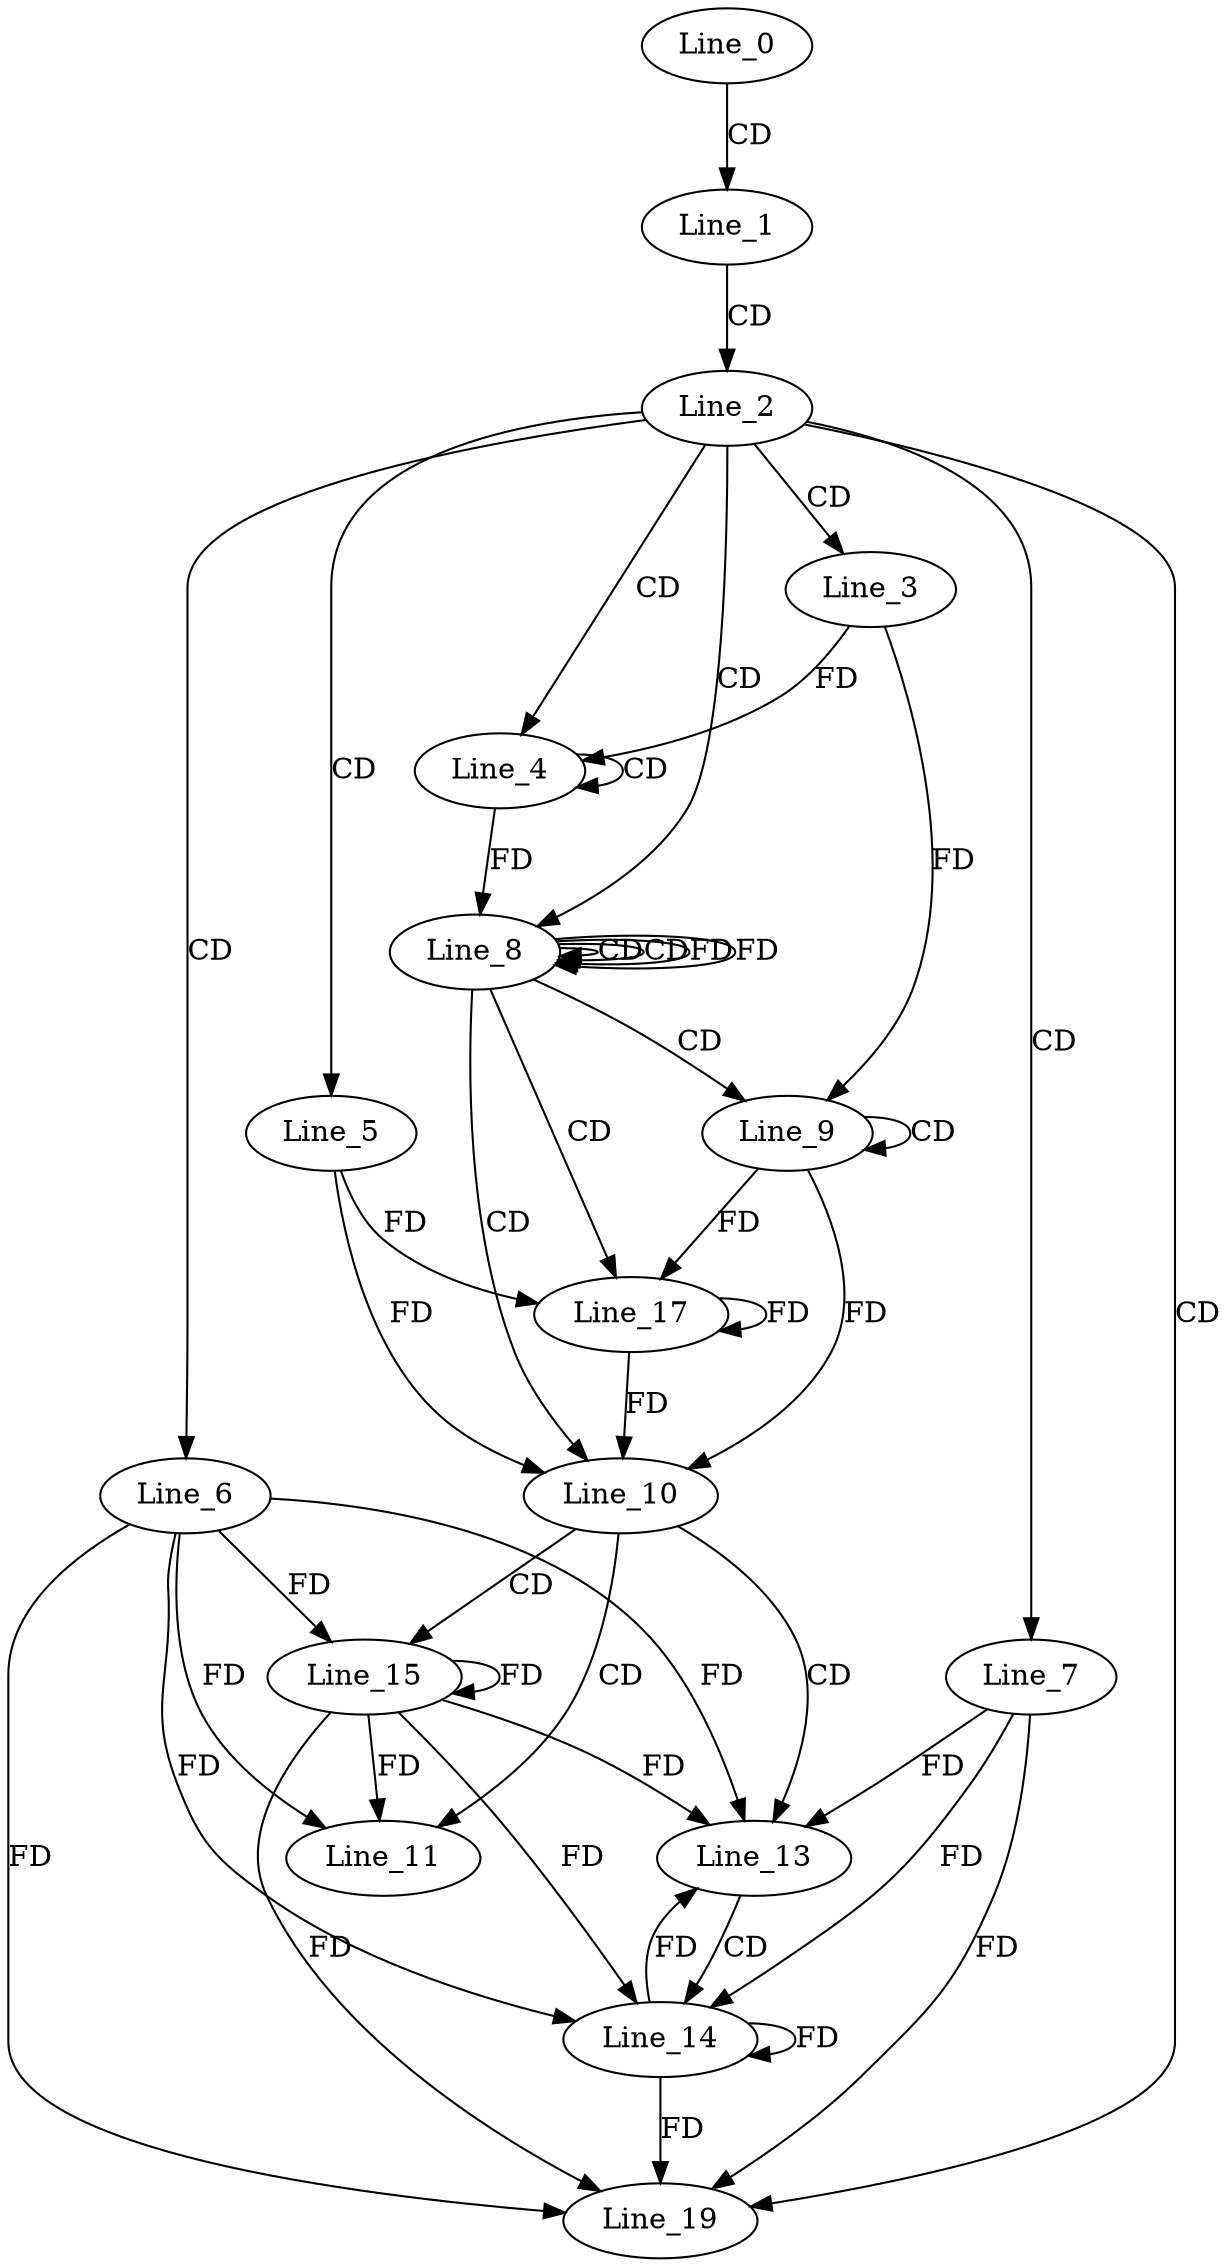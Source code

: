 digraph G {
  Line_0;
  Line_1;
  Line_2;
  Line_3;
  Line_4;
  Line_4;
  Line_5;
  Line_6;
  Line_7;
  Line_8;
  Line_8;
  Line_8;
  Line_9;
  Line_9;
  Line_10;
  Line_11;
  Line_13;
  Line_14;
  Line_15;
  Line_17;
  Line_19;
  Line_19;
  Line_0 -> Line_1 [ label="CD" ];
  Line_1 -> Line_2 [ label="CD" ];
  Line_2 -> Line_3 [ label="CD" ];
  Line_2 -> Line_4 [ label="CD" ];
  Line_4 -> Line_4 [ label="CD" ];
  Line_3 -> Line_4 [ label="FD" ];
  Line_2 -> Line_5 [ label="CD" ];
  Line_2 -> Line_6 [ label="CD" ];
  Line_2 -> Line_7 [ label="CD" ];
  Line_2 -> Line_8 [ label="CD" ];
  Line_8 -> Line_8 [ label="CD" ];
  Line_4 -> Line_8 [ label="FD" ];
  Line_8 -> Line_8 [ label="CD" ];
  Line_8 -> Line_8 [ label="FD" ];
  Line_8 -> Line_9 [ label="CD" ];
  Line_9 -> Line_9 [ label="CD" ];
  Line_3 -> Line_9 [ label="FD" ];
  Line_8 -> Line_10 [ label="CD" ];
  Line_9 -> Line_10 [ label="FD" ];
  Line_5 -> Line_10 [ label="FD" ];
  Line_10 -> Line_11 [ label="CD" ];
  Line_6 -> Line_11 [ label="FD" ];
  Line_10 -> Line_13 [ label="CD" ];
  Line_6 -> Line_13 [ label="FD" ];
  Line_7 -> Line_13 [ label="FD" ];
  Line_13 -> Line_14 [ label="CD" ];
  Line_14 -> Line_14 [ label="FD" ];
  Line_7 -> Line_14 [ label="FD" ];
  Line_6 -> Line_14 [ label="FD" ];
  Line_10 -> Line_15 [ label="CD" ];
  Line_15 -> Line_15 [ label="FD" ];
  Line_6 -> Line_15 [ label="FD" ];
  Line_8 -> Line_17 [ label="CD" ];
  Line_17 -> Line_17 [ label="FD" ];
  Line_5 -> Line_17 [ label="FD" ];
  Line_9 -> Line_17 [ label="FD" ];
  Line_2 -> Line_19 [ label="CD" ];
  Line_15 -> Line_19 [ label="FD" ];
  Line_6 -> Line_19 [ label="FD" ];
  Line_14 -> Line_19 [ label="FD" ];
  Line_7 -> Line_19 [ label="FD" ];
  Line_8 -> Line_8 [ label="FD" ];
  Line_17 -> Line_10 [ label="FD" ];
  Line_15 -> Line_11 [ label="FD" ];
  Line_15 -> Line_13 [ label="FD" ];
  Line_14 -> Line_13 [ label="FD" ];
  Line_15 -> Line_14 [ label="FD" ];
}
